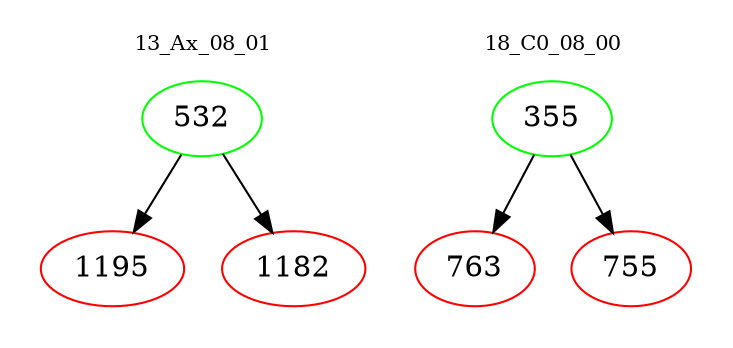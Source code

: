 digraph{
subgraph cluster_0 {
color = white
label = "13_Ax_08_01";
fontsize=10;
T0_532 [label="532", color="green"]
T0_532 -> T0_1195 [color="black"]
T0_1195 [label="1195", color="red"]
T0_532 -> T0_1182 [color="black"]
T0_1182 [label="1182", color="red"]
}
subgraph cluster_1 {
color = white
label = "18_C0_08_00";
fontsize=10;
T1_355 [label="355", color="green"]
T1_355 -> T1_763 [color="black"]
T1_763 [label="763", color="red"]
T1_355 -> T1_755 [color="black"]
T1_755 [label="755", color="red"]
}
}
